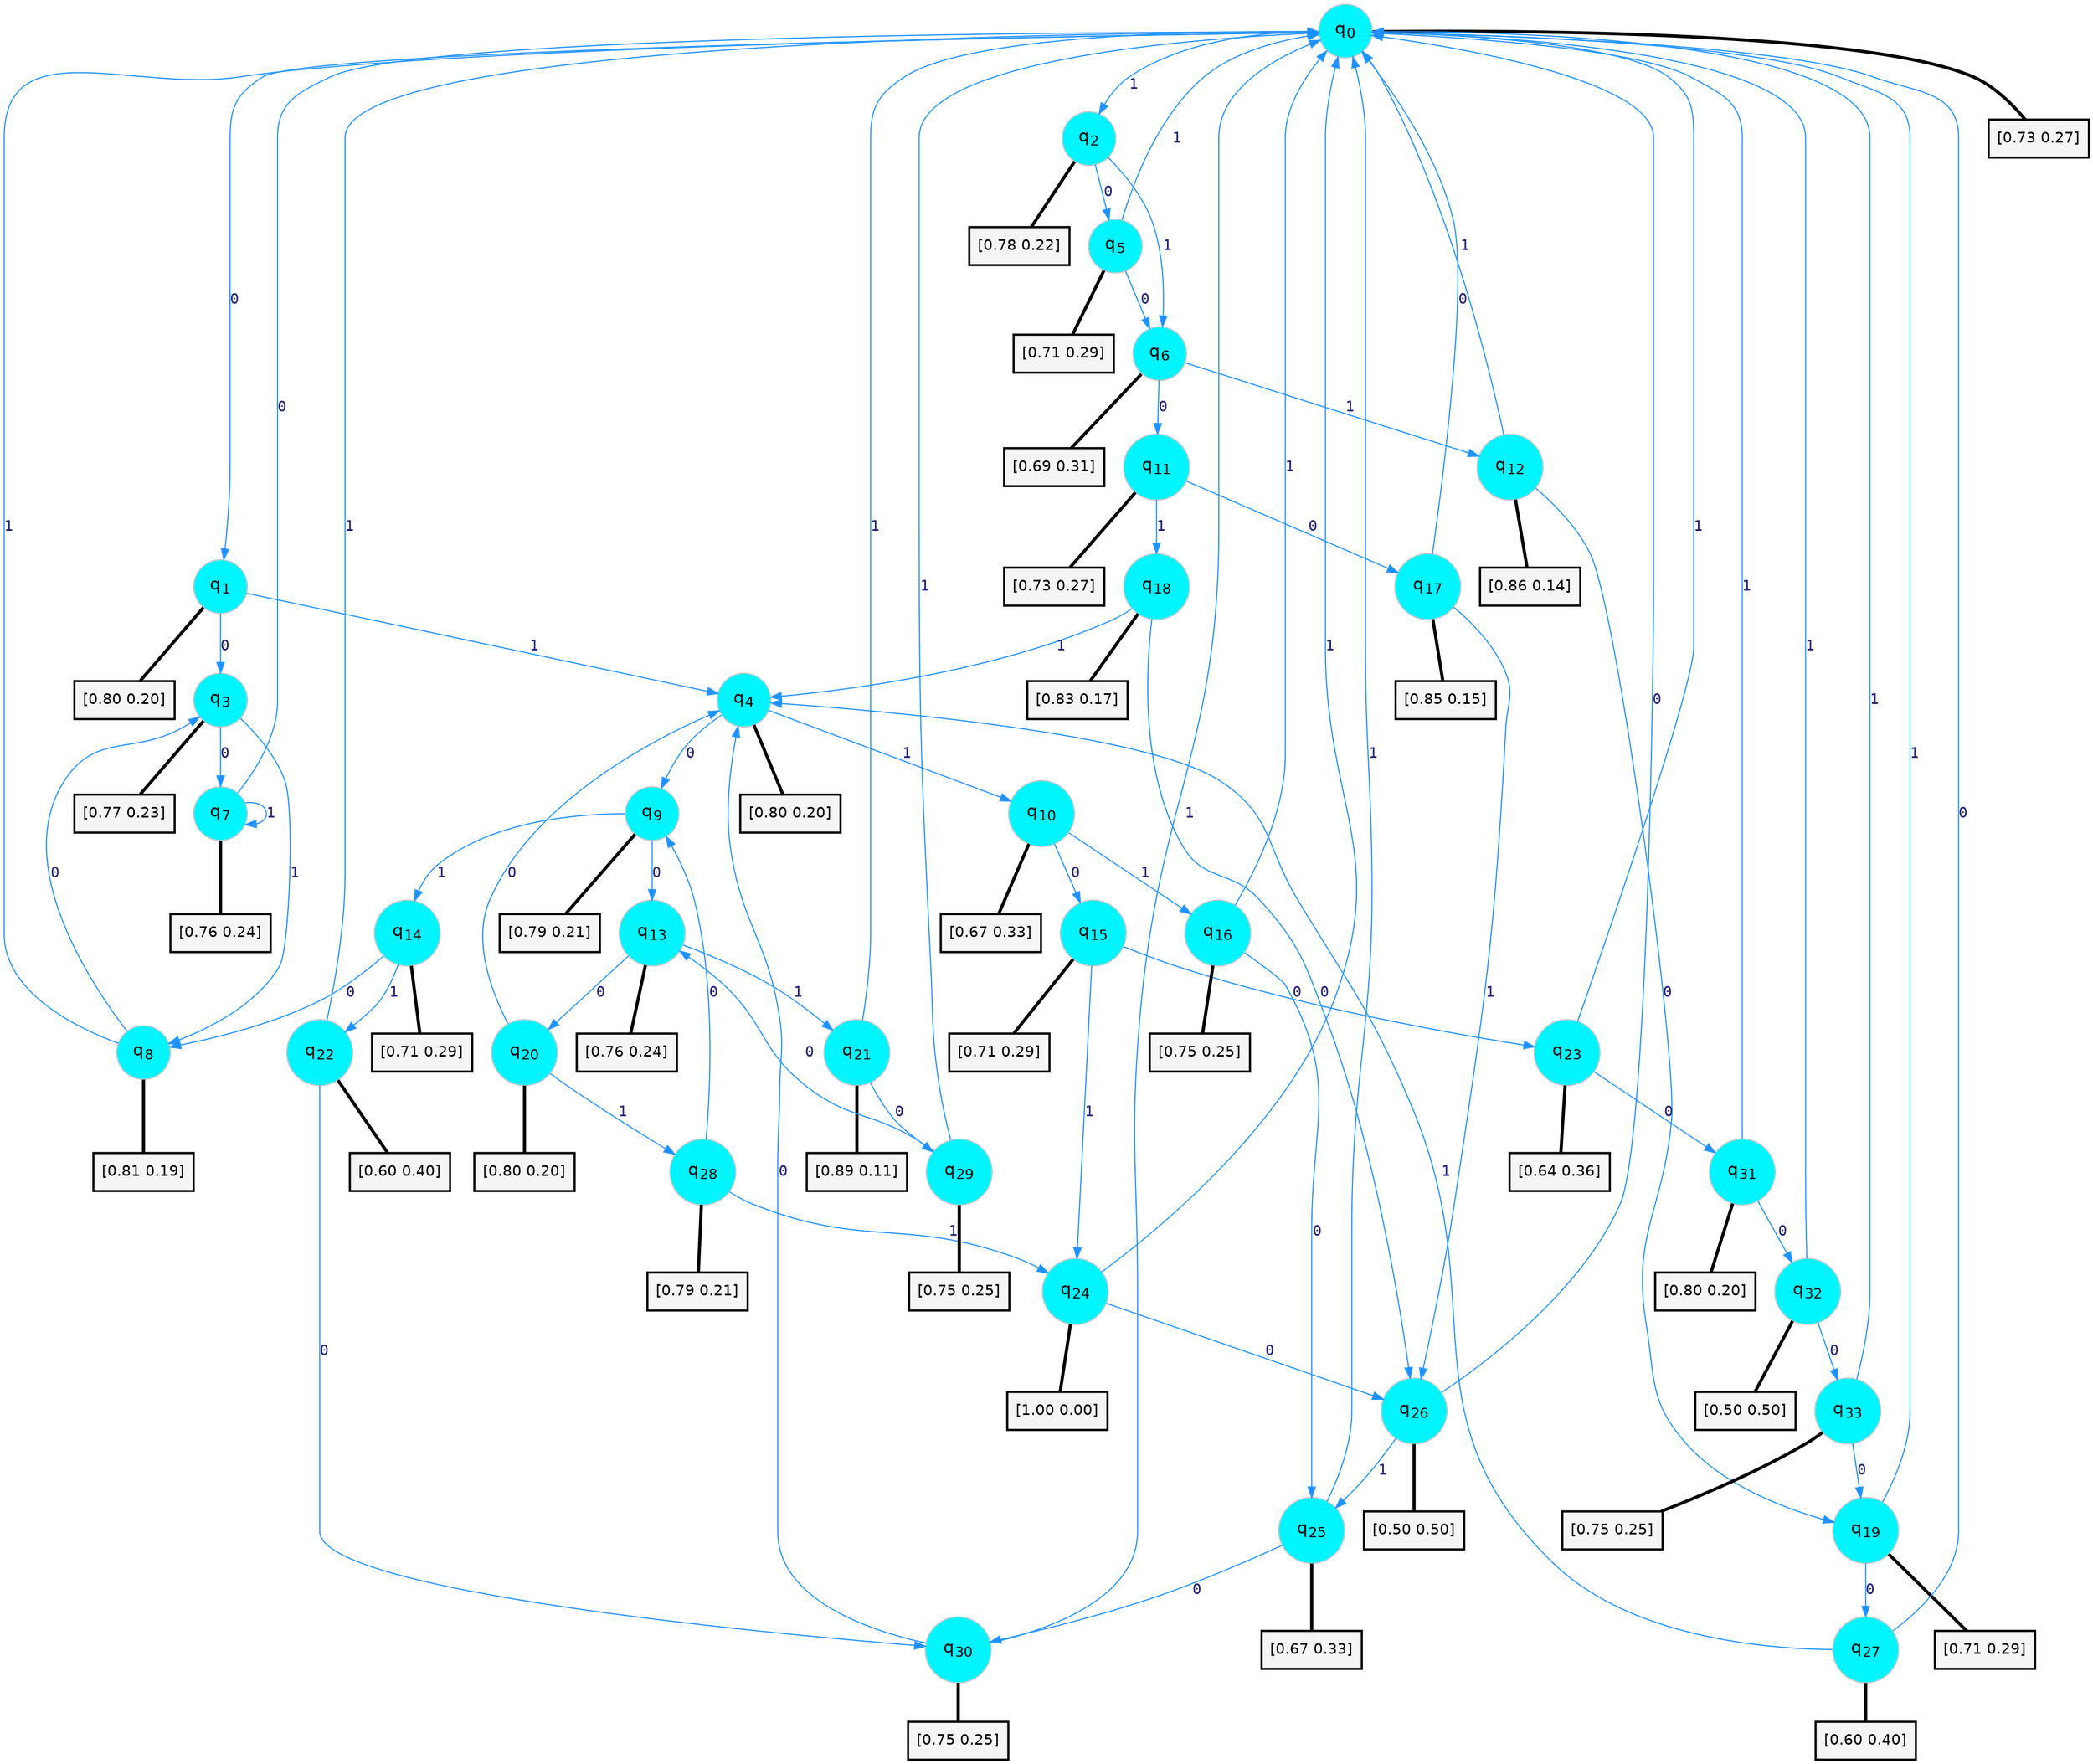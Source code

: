 digraph G {
graph [
bgcolor=transparent, dpi=300, rankdir=TD, size="40,25"];
node [
color=gray, fillcolor=turquoise1, fontcolor=black, fontname=Helvetica, fontsize=16, fontweight=bold, shape=circle, style=filled];
edge [
arrowsize=1, color=dodgerblue1, fontcolor=midnightblue, fontname=courier, fontweight=bold, penwidth=1, style=solid, weight=20];
0[label=<q<SUB>0</SUB>>];
1[label=<q<SUB>1</SUB>>];
2[label=<q<SUB>2</SUB>>];
3[label=<q<SUB>3</SUB>>];
4[label=<q<SUB>4</SUB>>];
5[label=<q<SUB>5</SUB>>];
6[label=<q<SUB>6</SUB>>];
7[label=<q<SUB>7</SUB>>];
8[label=<q<SUB>8</SUB>>];
9[label=<q<SUB>9</SUB>>];
10[label=<q<SUB>10</SUB>>];
11[label=<q<SUB>11</SUB>>];
12[label=<q<SUB>12</SUB>>];
13[label=<q<SUB>13</SUB>>];
14[label=<q<SUB>14</SUB>>];
15[label=<q<SUB>15</SUB>>];
16[label=<q<SUB>16</SUB>>];
17[label=<q<SUB>17</SUB>>];
18[label=<q<SUB>18</SUB>>];
19[label=<q<SUB>19</SUB>>];
20[label=<q<SUB>20</SUB>>];
21[label=<q<SUB>21</SUB>>];
22[label=<q<SUB>22</SUB>>];
23[label=<q<SUB>23</SUB>>];
24[label=<q<SUB>24</SUB>>];
25[label=<q<SUB>25</SUB>>];
26[label=<q<SUB>26</SUB>>];
27[label=<q<SUB>27</SUB>>];
28[label=<q<SUB>28</SUB>>];
29[label=<q<SUB>29</SUB>>];
30[label=<q<SUB>30</SUB>>];
31[label=<q<SUB>31</SUB>>];
32[label=<q<SUB>32</SUB>>];
33[label=<q<SUB>33</SUB>>];
34[label="[0.73 0.27]", shape=box,fontcolor=black, fontname=Helvetica, fontsize=14, penwidth=2, fillcolor=whitesmoke,color=black];
35[label="[0.80 0.20]", shape=box,fontcolor=black, fontname=Helvetica, fontsize=14, penwidth=2, fillcolor=whitesmoke,color=black];
36[label="[0.78 0.22]", shape=box,fontcolor=black, fontname=Helvetica, fontsize=14, penwidth=2, fillcolor=whitesmoke,color=black];
37[label="[0.77 0.23]", shape=box,fontcolor=black, fontname=Helvetica, fontsize=14, penwidth=2, fillcolor=whitesmoke,color=black];
38[label="[0.80 0.20]", shape=box,fontcolor=black, fontname=Helvetica, fontsize=14, penwidth=2, fillcolor=whitesmoke,color=black];
39[label="[0.71 0.29]", shape=box,fontcolor=black, fontname=Helvetica, fontsize=14, penwidth=2, fillcolor=whitesmoke,color=black];
40[label="[0.69 0.31]", shape=box,fontcolor=black, fontname=Helvetica, fontsize=14, penwidth=2, fillcolor=whitesmoke,color=black];
41[label="[0.76 0.24]", shape=box,fontcolor=black, fontname=Helvetica, fontsize=14, penwidth=2, fillcolor=whitesmoke,color=black];
42[label="[0.81 0.19]", shape=box,fontcolor=black, fontname=Helvetica, fontsize=14, penwidth=2, fillcolor=whitesmoke,color=black];
43[label="[0.79 0.21]", shape=box,fontcolor=black, fontname=Helvetica, fontsize=14, penwidth=2, fillcolor=whitesmoke,color=black];
44[label="[0.67 0.33]", shape=box,fontcolor=black, fontname=Helvetica, fontsize=14, penwidth=2, fillcolor=whitesmoke,color=black];
45[label="[0.73 0.27]", shape=box,fontcolor=black, fontname=Helvetica, fontsize=14, penwidth=2, fillcolor=whitesmoke,color=black];
46[label="[0.86 0.14]", shape=box,fontcolor=black, fontname=Helvetica, fontsize=14, penwidth=2, fillcolor=whitesmoke,color=black];
47[label="[0.76 0.24]", shape=box,fontcolor=black, fontname=Helvetica, fontsize=14, penwidth=2, fillcolor=whitesmoke,color=black];
48[label="[0.71 0.29]", shape=box,fontcolor=black, fontname=Helvetica, fontsize=14, penwidth=2, fillcolor=whitesmoke,color=black];
49[label="[0.71 0.29]", shape=box,fontcolor=black, fontname=Helvetica, fontsize=14, penwidth=2, fillcolor=whitesmoke,color=black];
50[label="[0.75 0.25]", shape=box,fontcolor=black, fontname=Helvetica, fontsize=14, penwidth=2, fillcolor=whitesmoke,color=black];
51[label="[0.85 0.15]", shape=box,fontcolor=black, fontname=Helvetica, fontsize=14, penwidth=2, fillcolor=whitesmoke,color=black];
52[label="[0.83 0.17]", shape=box,fontcolor=black, fontname=Helvetica, fontsize=14, penwidth=2, fillcolor=whitesmoke,color=black];
53[label="[0.71 0.29]", shape=box,fontcolor=black, fontname=Helvetica, fontsize=14, penwidth=2, fillcolor=whitesmoke,color=black];
54[label="[0.80 0.20]", shape=box,fontcolor=black, fontname=Helvetica, fontsize=14, penwidth=2, fillcolor=whitesmoke,color=black];
55[label="[0.89 0.11]", shape=box,fontcolor=black, fontname=Helvetica, fontsize=14, penwidth=2, fillcolor=whitesmoke,color=black];
56[label="[0.60 0.40]", shape=box,fontcolor=black, fontname=Helvetica, fontsize=14, penwidth=2, fillcolor=whitesmoke,color=black];
57[label="[0.64 0.36]", shape=box,fontcolor=black, fontname=Helvetica, fontsize=14, penwidth=2, fillcolor=whitesmoke,color=black];
58[label="[1.00 0.00]", shape=box,fontcolor=black, fontname=Helvetica, fontsize=14, penwidth=2, fillcolor=whitesmoke,color=black];
59[label="[0.67 0.33]", shape=box,fontcolor=black, fontname=Helvetica, fontsize=14, penwidth=2, fillcolor=whitesmoke,color=black];
60[label="[0.50 0.50]", shape=box,fontcolor=black, fontname=Helvetica, fontsize=14, penwidth=2, fillcolor=whitesmoke,color=black];
61[label="[0.60 0.40]", shape=box,fontcolor=black, fontname=Helvetica, fontsize=14, penwidth=2, fillcolor=whitesmoke,color=black];
62[label="[0.79 0.21]", shape=box,fontcolor=black, fontname=Helvetica, fontsize=14, penwidth=2, fillcolor=whitesmoke,color=black];
63[label="[0.75 0.25]", shape=box,fontcolor=black, fontname=Helvetica, fontsize=14, penwidth=2, fillcolor=whitesmoke,color=black];
64[label="[0.75 0.25]", shape=box,fontcolor=black, fontname=Helvetica, fontsize=14, penwidth=2, fillcolor=whitesmoke,color=black];
65[label="[0.80 0.20]", shape=box,fontcolor=black, fontname=Helvetica, fontsize=14, penwidth=2, fillcolor=whitesmoke,color=black];
66[label="[0.50 0.50]", shape=box,fontcolor=black, fontname=Helvetica, fontsize=14, penwidth=2, fillcolor=whitesmoke,color=black];
67[label="[0.75 0.25]", shape=box,fontcolor=black, fontname=Helvetica, fontsize=14, penwidth=2, fillcolor=whitesmoke,color=black];
0->1 [label=0];
0->2 [label=1];
0->34 [arrowhead=none, penwidth=3,color=black];
1->3 [label=0];
1->4 [label=1];
1->35 [arrowhead=none, penwidth=3,color=black];
2->5 [label=0];
2->6 [label=1];
2->36 [arrowhead=none, penwidth=3,color=black];
3->7 [label=0];
3->8 [label=1];
3->37 [arrowhead=none, penwidth=3,color=black];
4->9 [label=0];
4->10 [label=1];
4->38 [arrowhead=none, penwidth=3,color=black];
5->6 [label=0];
5->0 [label=1];
5->39 [arrowhead=none, penwidth=3,color=black];
6->11 [label=0];
6->12 [label=1];
6->40 [arrowhead=none, penwidth=3,color=black];
7->0 [label=0];
7->7 [label=1];
7->41 [arrowhead=none, penwidth=3,color=black];
8->3 [label=0];
8->0 [label=1];
8->42 [arrowhead=none, penwidth=3,color=black];
9->13 [label=0];
9->14 [label=1];
9->43 [arrowhead=none, penwidth=3,color=black];
10->15 [label=0];
10->16 [label=1];
10->44 [arrowhead=none, penwidth=3,color=black];
11->17 [label=0];
11->18 [label=1];
11->45 [arrowhead=none, penwidth=3,color=black];
12->19 [label=0];
12->0 [label=1];
12->46 [arrowhead=none, penwidth=3,color=black];
13->20 [label=0];
13->21 [label=1];
13->47 [arrowhead=none, penwidth=3,color=black];
14->8 [label=0];
14->22 [label=1];
14->48 [arrowhead=none, penwidth=3,color=black];
15->23 [label=0];
15->24 [label=1];
15->49 [arrowhead=none, penwidth=3,color=black];
16->25 [label=0];
16->0 [label=1];
16->50 [arrowhead=none, penwidth=3,color=black];
17->0 [label=0];
17->26 [label=1];
17->51 [arrowhead=none, penwidth=3,color=black];
18->26 [label=0];
18->4 [label=1];
18->52 [arrowhead=none, penwidth=3,color=black];
19->27 [label=0];
19->0 [label=1];
19->53 [arrowhead=none, penwidth=3,color=black];
20->4 [label=0];
20->28 [label=1];
20->54 [arrowhead=none, penwidth=3,color=black];
21->29 [label=0];
21->0 [label=1];
21->55 [arrowhead=none, penwidth=3,color=black];
22->30 [label=0];
22->0 [label=1];
22->56 [arrowhead=none, penwidth=3,color=black];
23->31 [label=0];
23->0 [label=1];
23->57 [arrowhead=none, penwidth=3,color=black];
24->26 [label=0];
24->0 [label=1];
24->58 [arrowhead=none, penwidth=3,color=black];
25->30 [label=0];
25->0 [label=1];
25->59 [arrowhead=none, penwidth=3,color=black];
26->0 [label=0];
26->25 [label=1];
26->60 [arrowhead=none, penwidth=3,color=black];
27->0 [label=0];
27->4 [label=1];
27->61 [arrowhead=none, penwidth=3,color=black];
28->9 [label=0];
28->24 [label=1];
28->62 [arrowhead=none, penwidth=3,color=black];
29->13 [label=0];
29->0 [label=1];
29->63 [arrowhead=none, penwidth=3,color=black];
30->4 [label=0];
30->0 [label=1];
30->64 [arrowhead=none, penwidth=3,color=black];
31->32 [label=0];
31->0 [label=1];
31->65 [arrowhead=none, penwidth=3,color=black];
32->33 [label=0];
32->0 [label=1];
32->66 [arrowhead=none, penwidth=3,color=black];
33->19 [label=0];
33->0 [label=1];
33->67 [arrowhead=none, penwidth=3,color=black];
}
